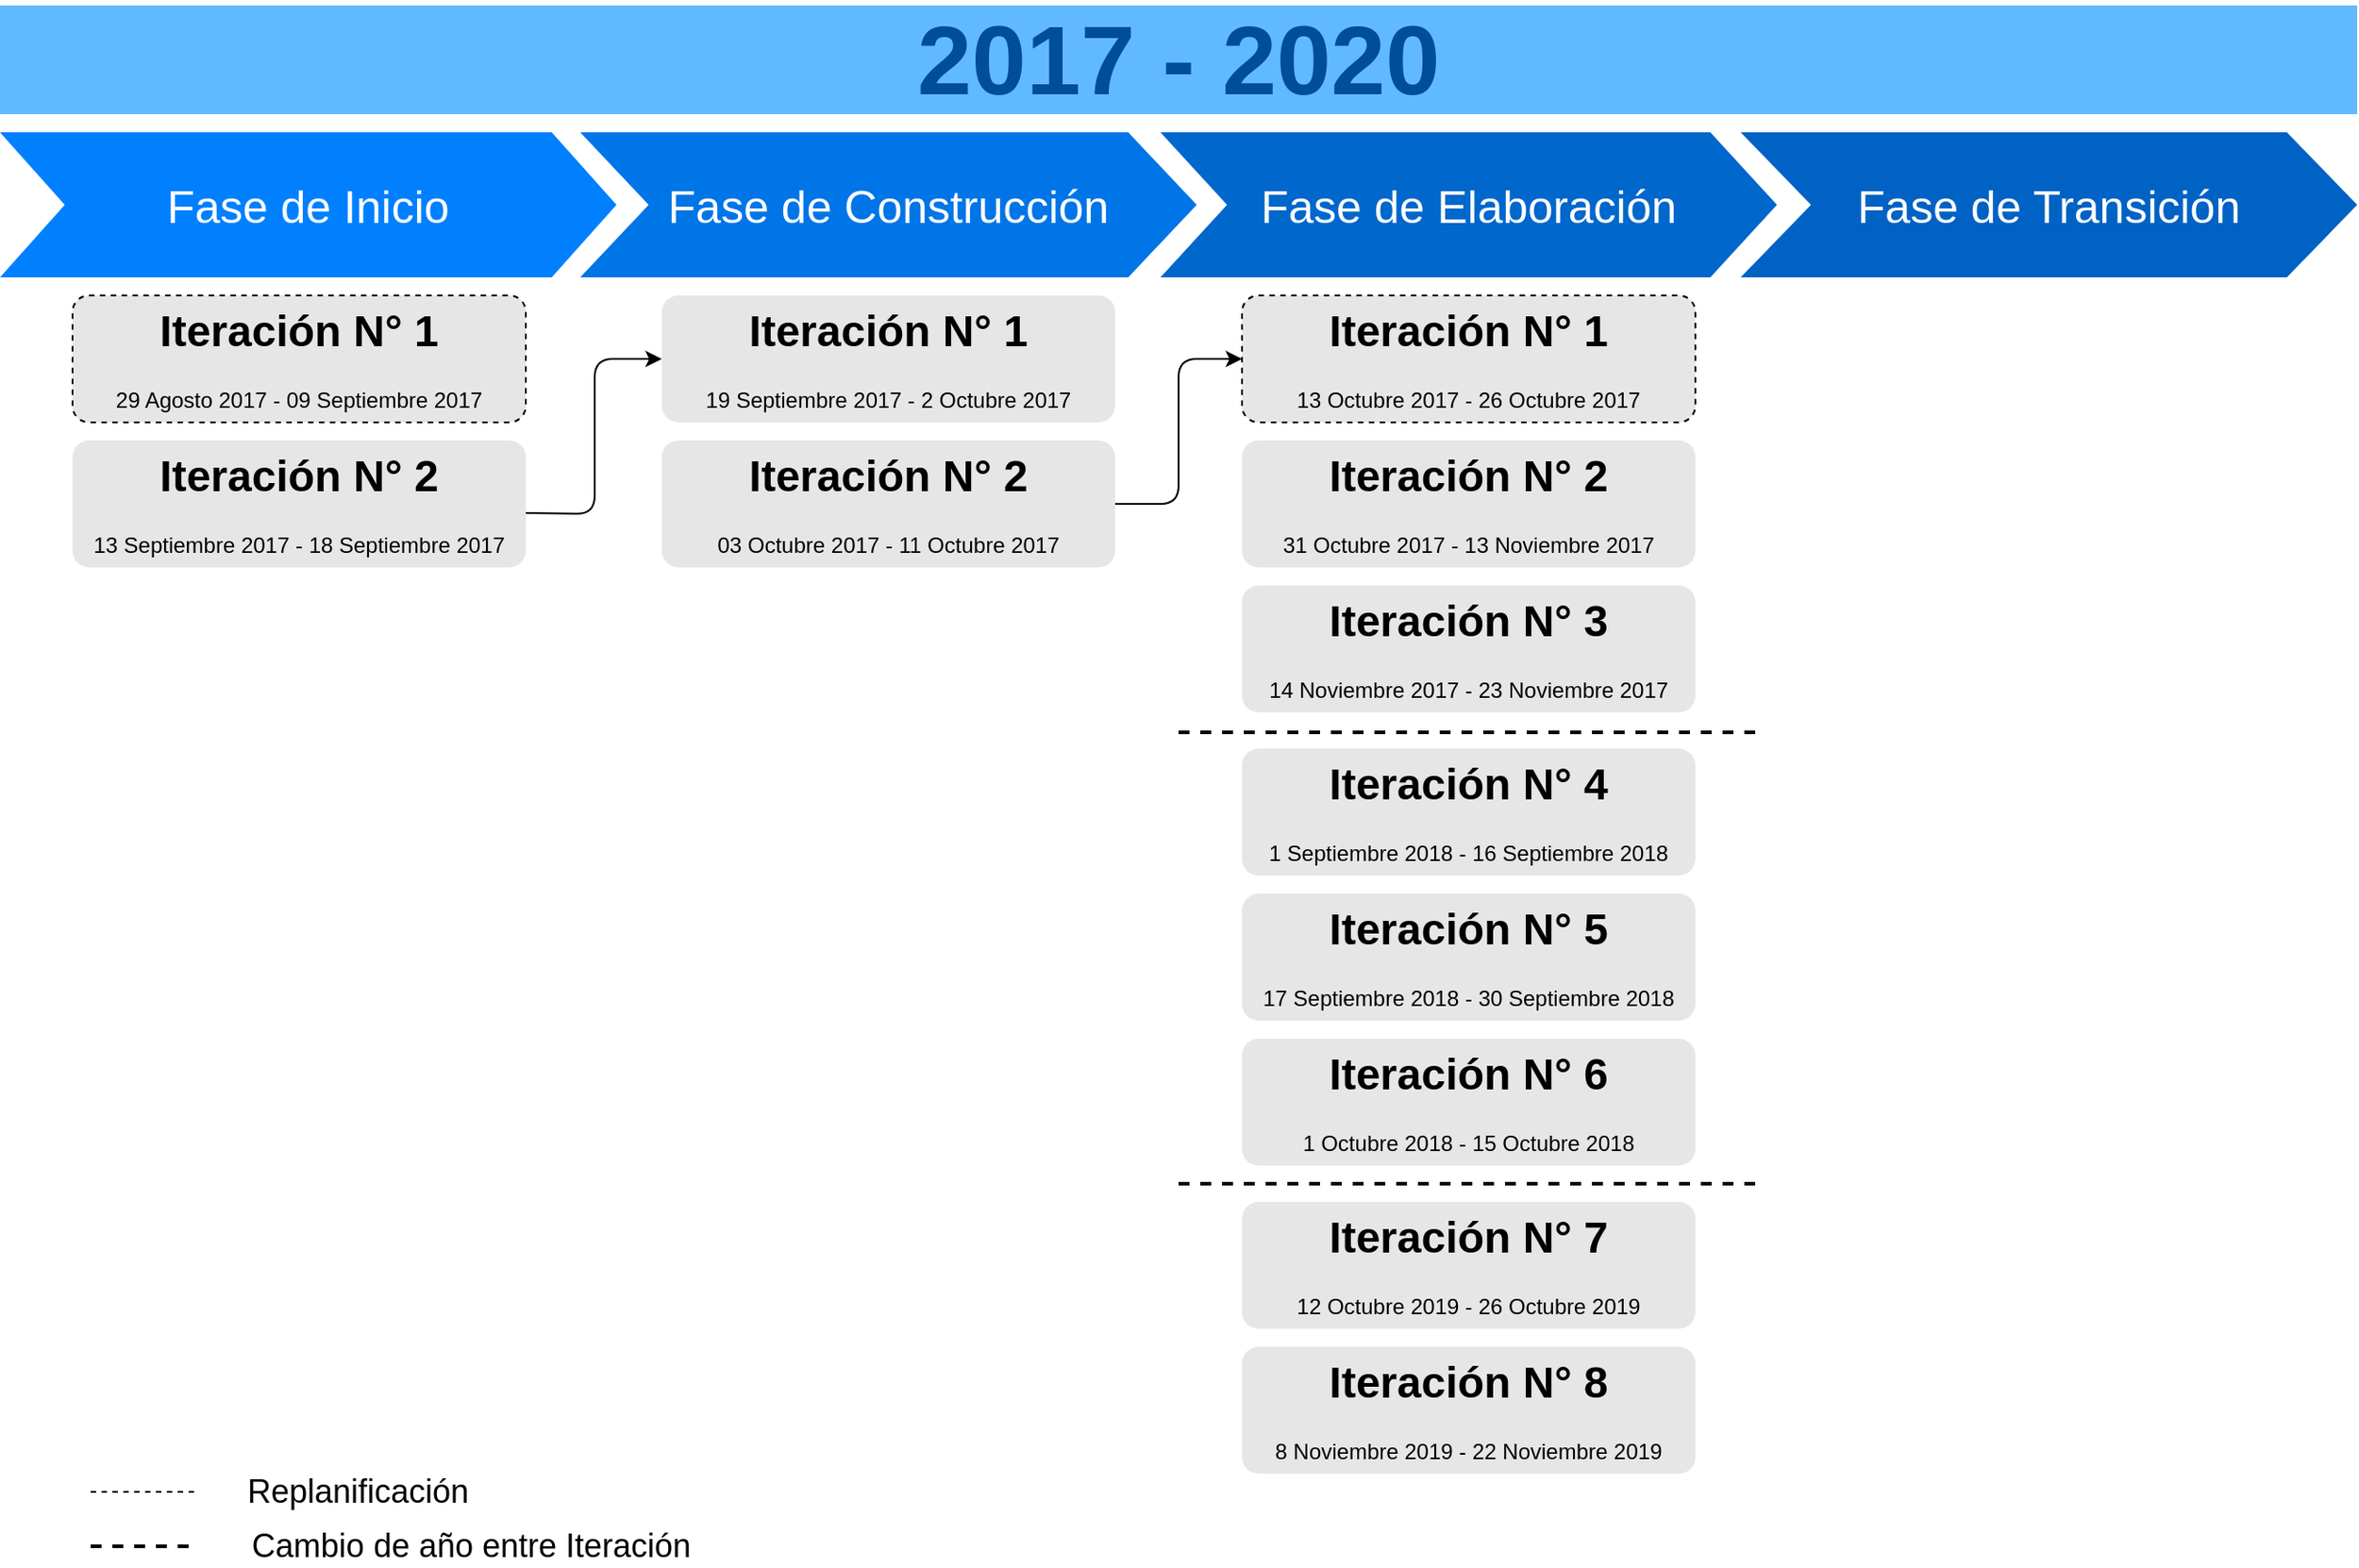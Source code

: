 <mxfile version="13.9.8" type="device"><diagram name="Page-1" id="d9b1e647-80fa-b4a2-5024-87a742678bcc"><mxGraphModel dx="1968" dy="450" grid="1" gridSize="10" guides="1" tooltips="1" connect="1" arrows="1" fold="1" page="1" pageScale="1" pageWidth="1100" pageHeight="850" background="#ffffff" math="0" shadow="0"><root><mxCell id="0"/><mxCell id="1" parent="0"/><mxCell id="57fe6abec08f04cb-1" value="Fase de Inicio" style="shape=step;whiteSpace=wrap;html=1;fontSize=25;fillColor=#0080FF;fontColor=#FFFFFF;strokeColor=none;size=0.105;" parent="1" vertex="1"><mxGeometry x="-50" y="190" width="340" height="80" as="geometry"/></mxCell><mxCell id="57fe6abec08f04cb-2" value="Fase de Construcción" style="shape=step;whiteSpace=wrap;html=1;fontSize=25;fillColor=#0075E8;fontColor=#FFFFFF;strokeColor=none;size=0.111;" parent="1" vertex="1"><mxGeometry x="270" y="190" width="340" height="80" as="geometry"/></mxCell><mxCell id="57fe6abec08f04cb-4" value="Fase de Transición" style="shape=step;whiteSpace=wrap;html=1;fontSize=25;fillColor=#0062C4;fontColor=#FFFFFF;strokeColor=none;size=0.114;" parent="1" vertex="1"><mxGeometry x="910" y="190" width="340" height="80" as="geometry"/></mxCell><mxCell id="57fe6abec08f04cb-7" value="2017 - 2020" style="text;html=1;strokeColor=none;fillColor=#61BAFF;align=center;verticalAlign=middle;whiteSpace=wrap;fontSize=54;fontStyle=1;fontColor=#004D99;" parent="1" vertex="1"><mxGeometry x="-50" y="120" width="1300" height="60" as="geometry"/></mxCell><mxCell id="-38GNUul6Tga8vj0G3Xd-2" value="&lt;h1&gt;Iteración N° 1&lt;/h1&gt;&lt;p&gt;29 Agosto 2017 - 09 Septiembre 2017&lt;/p&gt;" style="text;html=1;spacing=5;spacingTop=-20;whiteSpace=wrap;overflow=hidden;rounded=1;fillColor=#e6e6e6;arcSize=13;align=center;strokeColor=#000000;dashed=1;" vertex="1" parent="1"><mxGeometry x="-10" y="280" width="250" height="70" as="geometry"/></mxCell><mxCell id="-38GNUul6Tga8vj0G3Xd-3" value="&lt;h1&gt;Iteración N° 2&lt;/h1&gt;&lt;p&gt;13 Septiembre 2017 - 18 Septiembre 2017&lt;/p&gt;" style="text;html=1;strokeColor=none;spacing=5;spacingTop=-20;whiteSpace=wrap;overflow=hidden;rounded=1;fillColor=#e6e6e6;arcSize=13;align=center;" vertex="1" parent="1"><mxGeometry x="-10" y="360" width="250" height="70" as="geometry"/></mxCell><mxCell id="-38GNUul6Tga8vj0G3Xd-4" value="&lt;h1&gt;Iteración N° 1&lt;/h1&gt;&lt;p&gt;19 Septiembre 2017 - 2 Octubre 2017&lt;/p&gt;" style="text;html=1;strokeColor=none;spacing=5;spacingTop=-20;whiteSpace=wrap;overflow=hidden;rounded=1;fillColor=#e6e6e6;arcSize=13;align=center;" vertex="1" parent="1"><mxGeometry x="315" y="280" width="250" height="70" as="geometry"/></mxCell><mxCell id="-38GNUul6Tga8vj0G3Xd-5" value="Fase de Elaboración" style="shape=step;whiteSpace=wrap;html=1;fontSize=25;fillColor=#0067CC;fontColor=#FFFFFF;strokeColor=none;size=0.108;" vertex="1" parent="1"><mxGeometry x="590" y="190" width="340" height="80" as="geometry"/></mxCell><mxCell id="-38GNUul6Tga8vj0G3Xd-6" value="&lt;h1&gt;Iteración N° 2&lt;/h1&gt;&lt;p&gt;03 Octubre 2017 - 11 Octubre 2017&lt;/p&gt;" style="text;html=1;strokeColor=none;spacing=5;spacingTop=-20;whiteSpace=wrap;overflow=hidden;rounded=1;fillColor=#e6e6e6;arcSize=13;align=center;" vertex="1" parent="1"><mxGeometry x="315" y="360" width="250" height="70" as="geometry"/></mxCell><mxCell id="-38GNUul6Tga8vj0G3Xd-7" value="&lt;h1&gt;Iteración N° 1&lt;/h1&gt;&lt;p&gt;13 Octubre 2017 - 26 Octubre 2017&lt;/p&gt;" style="text;html=1;spacing=5;spacingTop=-20;whiteSpace=wrap;overflow=hidden;rounded=1;fillColor=#e6e6e6;arcSize=13;align=center;dashed=1;strokeColor=#000000;" vertex="1" parent="1"><mxGeometry x="635" y="280" width="250" height="70" as="geometry"/></mxCell><mxCell id="-38GNUul6Tga8vj0G3Xd-8" value="&lt;h1&gt;Iteración N° 2&lt;/h1&gt;&lt;p&gt;31 Octubre 2017 - 13 Noviembre 2017&lt;/p&gt;" style="text;html=1;strokeColor=none;spacing=5;spacingTop=-20;whiteSpace=wrap;overflow=hidden;rounded=1;fillColor=#e6e6e6;arcSize=13;align=center;" vertex="1" parent="1"><mxGeometry x="635" y="360" width="250" height="70" as="geometry"/></mxCell><mxCell id="-38GNUul6Tga8vj0G3Xd-9" value="&lt;h1&gt;Iteración N° 3&lt;/h1&gt;&lt;p&gt;14 Noviembre 2017 - 23 Noviembre 2017&lt;/p&gt;" style="text;html=1;strokeColor=none;spacing=5;spacingTop=-20;whiteSpace=wrap;overflow=hidden;rounded=1;fillColor=#e6e6e6;arcSize=13;align=center;" vertex="1" parent="1"><mxGeometry x="635" y="440" width="250" height="70" as="geometry"/></mxCell><mxCell id="-38GNUul6Tga8vj0G3Xd-10" value="&lt;h1&gt;Iteración N° 4&lt;/h1&gt;&lt;p&gt;1 Septiembre 2018 - 16 Septiembre 2018&lt;/p&gt;" style="text;html=1;strokeColor=none;spacing=5;spacingTop=-20;whiteSpace=wrap;overflow=hidden;rounded=1;fillColor=#e6e6e6;arcSize=13;align=center;" vertex="1" parent="1"><mxGeometry x="635" y="530" width="250" height="70" as="geometry"/></mxCell><mxCell id="-38GNUul6Tga8vj0G3Xd-11" value="&lt;h1&gt;Iteración N° 5&lt;/h1&gt;&lt;p&gt;17 Septiembre 2018 - 30 Septiembre 2018&lt;/p&gt;" style="text;html=1;strokeColor=none;spacing=5;spacingTop=-20;whiteSpace=wrap;overflow=hidden;rounded=1;fillColor=#e6e6e6;arcSize=13;align=center;" vertex="1" parent="1"><mxGeometry x="635" y="610" width="250" height="70" as="geometry"/></mxCell><mxCell id="-38GNUul6Tga8vj0G3Xd-12" value="&lt;h1&gt;Iteración N° 8&lt;/h1&gt;&lt;p&gt;8 Noviembre 2019 - 22 Noviembre 2019&lt;/p&gt;" style="text;html=1;strokeColor=none;spacing=5;spacingTop=-20;whiteSpace=wrap;overflow=hidden;rounded=1;fillColor=#e6e6e6;arcSize=13;align=center;" vertex="1" parent="1"><mxGeometry x="635" y="860" width="250" height="70" as="geometry"/></mxCell><mxCell id="-38GNUul6Tga8vj0G3Xd-13" value="&lt;h1&gt;Iteración N° 7&lt;/h1&gt;&lt;p&gt;12 Octubre 2019 - 26 Octubre 2019&lt;/p&gt;" style="text;html=1;strokeColor=none;spacing=5;spacingTop=-20;whiteSpace=wrap;overflow=hidden;rounded=1;fillColor=#e6e6e6;arcSize=13;align=center;" vertex="1" parent="1"><mxGeometry x="635" y="780" width="250" height="70" as="geometry"/></mxCell><mxCell id="-38GNUul6Tga8vj0G3Xd-14" value="&lt;h1&gt;Iteración N° 6&lt;/h1&gt;&lt;p&gt;1 Octubre 2018 - 15 Octubre 2018&lt;/p&gt;" style="text;html=1;strokeColor=none;spacing=5;spacingTop=-20;whiteSpace=wrap;overflow=hidden;rounded=1;fillColor=#e6e6e6;arcSize=13;align=center;" vertex="1" parent="1"><mxGeometry x="635" y="690" width="250" height="70" as="geometry"/></mxCell><mxCell id="-38GNUul6Tga8vj0G3Xd-15" value="" style="endArrow=none;dashed=1;html=1;fontSize=25;strokeWidth=2;" edge="1" parent="1"><mxGeometry width="50" height="50" relative="1" as="geometry"><mxPoint x="600" y="521" as="sourcePoint"/><mxPoint x="920" y="521" as="targetPoint"/></mxGeometry></mxCell><mxCell id="-38GNUul6Tga8vj0G3Xd-16" value="" style="endArrow=none;dashed=1;html=1;fontSize=25;strokeWidth=2;" edge="1" parent="1"><mxGeometry width="50" height="50" relative="1" as="geometry"><mxPoint x="600" y="770" as="sourcePoint"/><mxPoint x="920" y="770" as="targetPoint"/></mxGeometry></mxCell><mxCell id="-38GNUul6Tga8vj0G3Xd-17" value="" style="endArrow=none;dashed=1;html=1;fontSize=25;strokeWidth=1;" edge="1" parent="1"><mxGeometry width="50" height="50" relative="1" as="geometry"><mxPoint y="940" as="sourcePoint"/><mxPoint x="60" y="940" as="targetPoint"/></mxGeometry></mxCell><mxCell id="-38GNUul6Tga8vj0G3Xd-18" value="Replanificación&amp;nbsp;" style="text;html=1;strokeColor=none;fillColor=none;align=center;verticalAlign=middle;whiteSpace=wrap;rounded=0;dashed=1;fontSize=18;" vertex="1" parent="1"><mxGeometry x="130" y="930" width="40" height="20" as="geometry"/></mxCell><mxCell id="-38GNUul6Tga8vj0G3Xd-20" value="" style="endArrow=none;dashed=1;html=1;fontSize=25;strokeWidth=2;" edge="1" parent="1"><mxGeometry width="50" height="50" relative="1" as="geometry"><mxPoint y="970" as="sourcePoint"/><mxPoint x="60" y="970" as="targetPoint"/></mxGeometry></mxCell><mxCell id="-38GNUul6Tga8vj0G3Xd-21" value="Cambio de año entre Iteración" style="text;html=1;strokeColor=none;fillColor=none;align=center;verticalAlign=middle;whiteSpace=wrap;rounded=0;dashed=1;fontSize=18;" vertex="1" parent="1"><mxGeometry x="80" y="960" width="260" height="20" as="geometry"/></mxCell><mxCell id="-38GNUul6Tga8vj0G3Xd-23" value="" style="endArrow=classic;html=1;strokeWidth=1;fontSize=18;edgeStyle=orthogonalEdgeStyle;entryX=0;entryY=0.5;entryDx=0;entryDy=0;" edge="1" parent="1" target="-38GNUul6Tga8vj0G3Xd-4"><mxGeometry width="50" height="50" relative="1" as="geometry"><mxPoint x="240" y="400" as="sourcePoint"/><mxPoint x="290" y="350" as="targetPoint"/></mxGeometry></mxCell><mxCell id="-38GNUul6Tga8vj0G3Xd-24" value="" style="endArrow=classic;html=1;strokeWidth=1;fontSize=18;edgeStyle=orthogonalEdgeStyle;exitX=1;exitY=0.5;exitDx=0;exitDy=0;entryX=0;entryY=0.5;entryDx=0;entryDy=0;" edge="1" parent="1" source="-38GNUul6Tga8vj0G3Xd-6" target="-38GNUul6Tga8vj0G3Xd-7"><mxGeometry width="50" height="50" relative="1" as="geometry"><mxPoint x="565" y="395" as="sourcePoint"/><mxPoint x="600" y="330" as="targetPoint"/></mxGeometry></mxCell></root></mxGraphModel></diagram></mxfile>